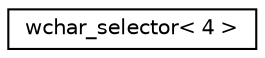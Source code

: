 digraph G
{
 // INTERACTIVE_SVG=YES
  edge [fontname="Helvetica",fontsize="10",labelfontname="Helvetica",labelfontsize="10"];
  node [fontname="Helvetica",fontsize="10",shape=record];
  rankdir="LR";
  Node1 [label="wchar_selector\< 4 \>",height=0.2,width=0.4,color="black", fillcolor="white", style="filled",URL="$de/d17/structwchar__selector_3_014_01_4.html"];
}
